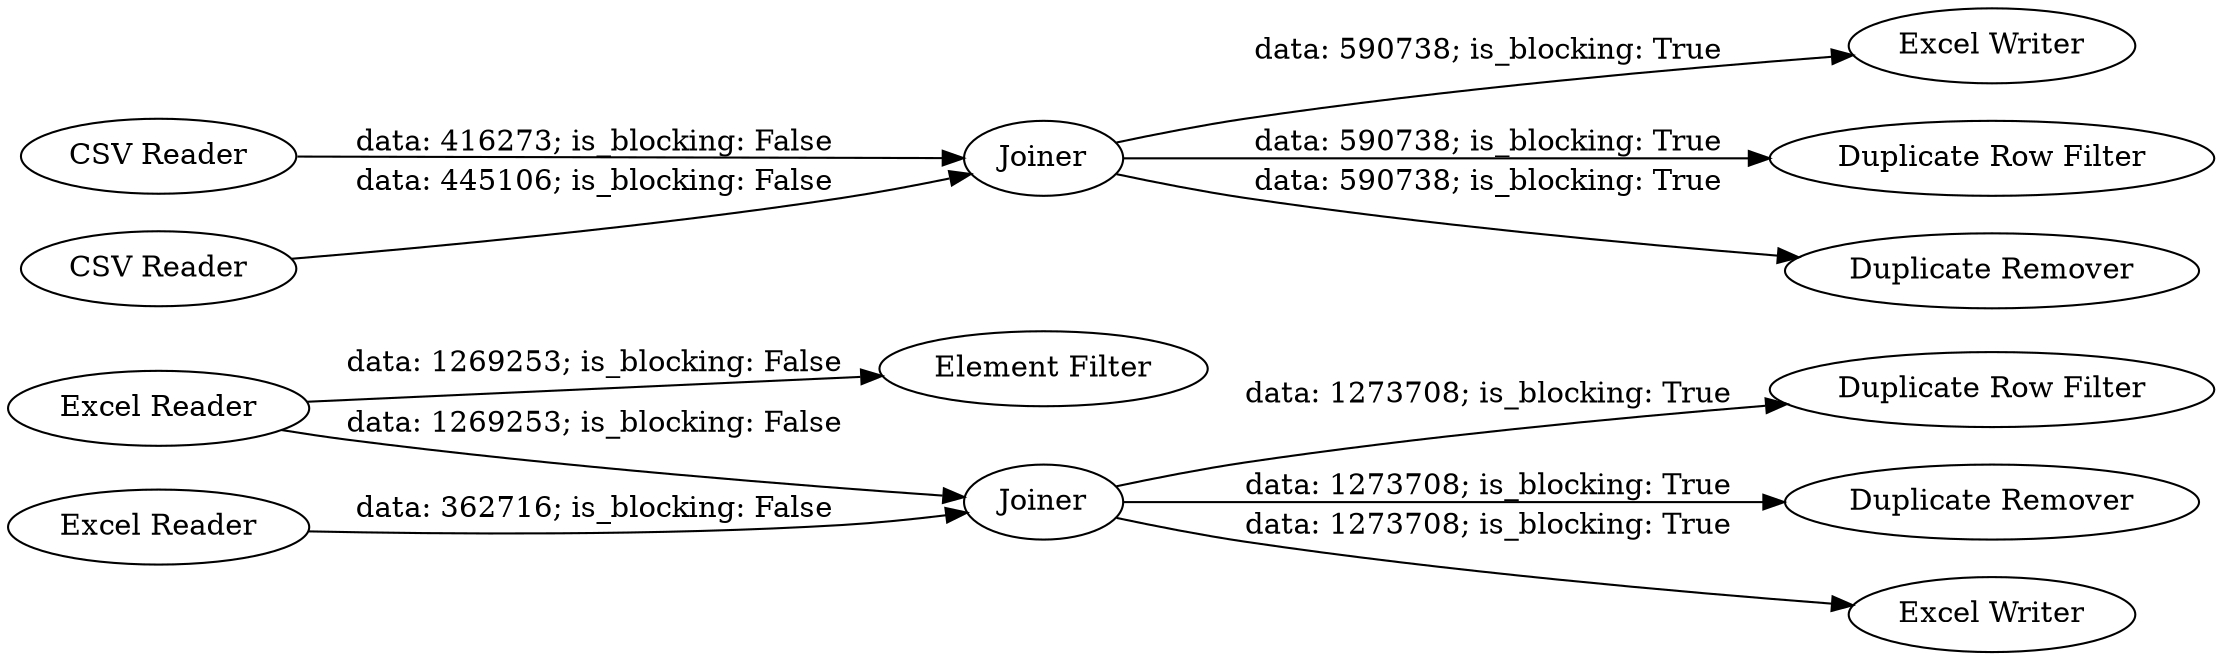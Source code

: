 digraph {
	"3144711617028314907_15" [label="Element Filter"]
	"3144711617028314907_13" [label="Excel Reader"]
	"3144711617028314907_1" [label=Joiner]
	"3144711617028314907_4" [label="Excel Writer"]
	"3144711617028314907_7" [label=Joiner]
	"3144711617028314907_11" [label="Duplicate Row Filter"]
	"3144711617028314907_5" [label="Duplicate Row Filter"]
	"3144711617028314907_2" [label="CSV Reader"]
	"3144711617028314907_3" [label="CSV Reader"]
	"3144711617028314907_12" [label="Duplicate Remover"]
	"3144711617028314907_10" [label="Excel Writer"]
	"3144711617028314907_6" [label="Duplicate Remover"]
	"3144711617028314907_14" [label="Excel Reader"]
	"3144711617028314907_13" -> "3144711617028314907_7" [label="data: 1269253; is_blocking: False"]
	"3144711617028314907_3" -> "3144711617028314907_1" [label="data: 445106; is_blocking: False"]
	"3144711617028314907_7" -> "3144711617028314907_10" [label="data: 1273708; is_blocking: True"]
	"3144711617028314907_1" -> "3144711617028314907_4" [label="data: 590738; is_blocking: True"]
	"3144711617028314907_2" -> "3144711617028314907_1" [label="data: 416273; is_blocking: False"]
	"3144711617028314907_1" -> "3144711617028314907_6" [label="data: 590738; is_blocking: True"]
	"3144711617028314907_13" -> "3144711617028314907_15" [label="data: 1269253; is_blocking: False"]
	"3144711617028314907_7" -> "3144711617028314907_11" [label="data: 1273708; is_blocking: True"]
	"3144711617028314907_7" -> "3144711617028314907_12" [label="data: 1273708; is_blocking: True"]
	"3144711617028314907_14" -> "3144711617028314907_7" [label="data: 362716; is_blocking: False"]
	"3144711617028314907_1" -> "3144711617028314907_5" [label="data: 590738; is_blocking: True"]
	rankdir=LR
}
